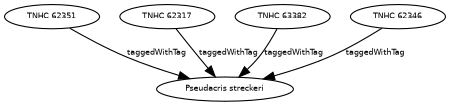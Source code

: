 digraph G {
size="3,3";
node [fontsize=7, fontname="Helvetica"];
edge [fontsize=7, fontname="Helvetica"];
node0 [label="Pseudacris streckeri", width=0.27433100247,height=0.27433100247];
node1 [label="TNHC 62351", width=0.27433100247,height=0.27433100247];
node2 [label="TNHC 62317", width=0.27433100247,height=0.27433100247];
node3 [label="TNHC 63382", width=0.27433100247,height=0.27433100247];
node4 [label="TNHC 62346", width=0.27433100247,height=0.27433100247];
node1 -> node0 [label="taggedWithTag"];
node2 -> node0 [label="taggedWithTag"];
node3 -> node0 [label="taggedWithTag"];
node4 -> node0 [label="taggedWithTag"];
}

